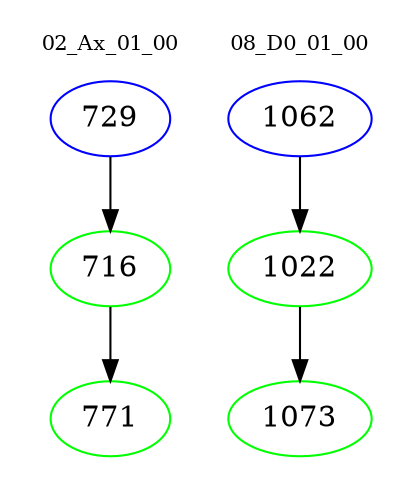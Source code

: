 digraph{
subgraph cluster_0 {
color = white
label = "02_Ax_01_00";
fontsize=10;
T0_729 [label="729", color="blue"]
T0_729 -> T0_716 [color="black"]
T0_716 [label="716", color="green"]
T0_716 -> T0_771 [color="black"]
T0_771 [label="771", color="green"]
}
subgraph cluster_1 {
color = white
label = "08_D0_01_00";
fontsize=10;
T1_1062 [label="1062", color="blue"]
T1_1062 -> T1_1022 [color="black"]
T1_1022 [label="1022", color="green"]
T1_1022 -> T1_1073 [color="black"]
T1_1073 [label="1073", color="green"]
}
}
